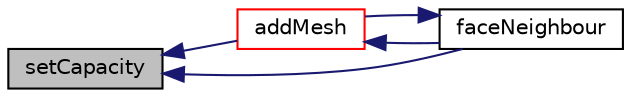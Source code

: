 digraph "setCapacity"
{
  bgcolor="transparent";
  edge [fontname="Helvetica",fontsize="10",labelfontname="Helvetica",labelfontsize="10"];
  node [fontname="Helvetica",fontsize="10",shape=record];
  rankdir="LR";
  Node1 [label="setCapacity",height=0.2,width=0.4,color="black", fillcolor="grey75", style="filled", fontcolor="black"];
  Node1 -> Node2 [dir="back",color="midnightblue",fontsize="10",style="solid",fontname="Helvetica"];
  Node2 [label="addMesh",height=0.2,width=0.4,color="red",URL="$a01943.html#a1f97630a2e6369203b99c1d1d1c3cff3",tooltip="Add all points/faces/cells of mesh. Additional offset for patch. "];
  Node2 -> Node3 [dir="back",color="midnightblue",fontsize="10",style="solid",fontname="Helvetica"];
  Node3 [label="faceNeighbour",height=0.2,width=0.4,color="black",URL="$a01943.html#a075cddec7d13c01936a271a1fc26c7c2"];
  Node3 -> Node2 [dir="back",color="midnightblue",fontsize="10",style="solid",fontname="Helvetica"];
  Node1 -> Node3 [dir="back",color="midnightblue",fontsize="10",style="solid",fontname="Helvetica"];
}
